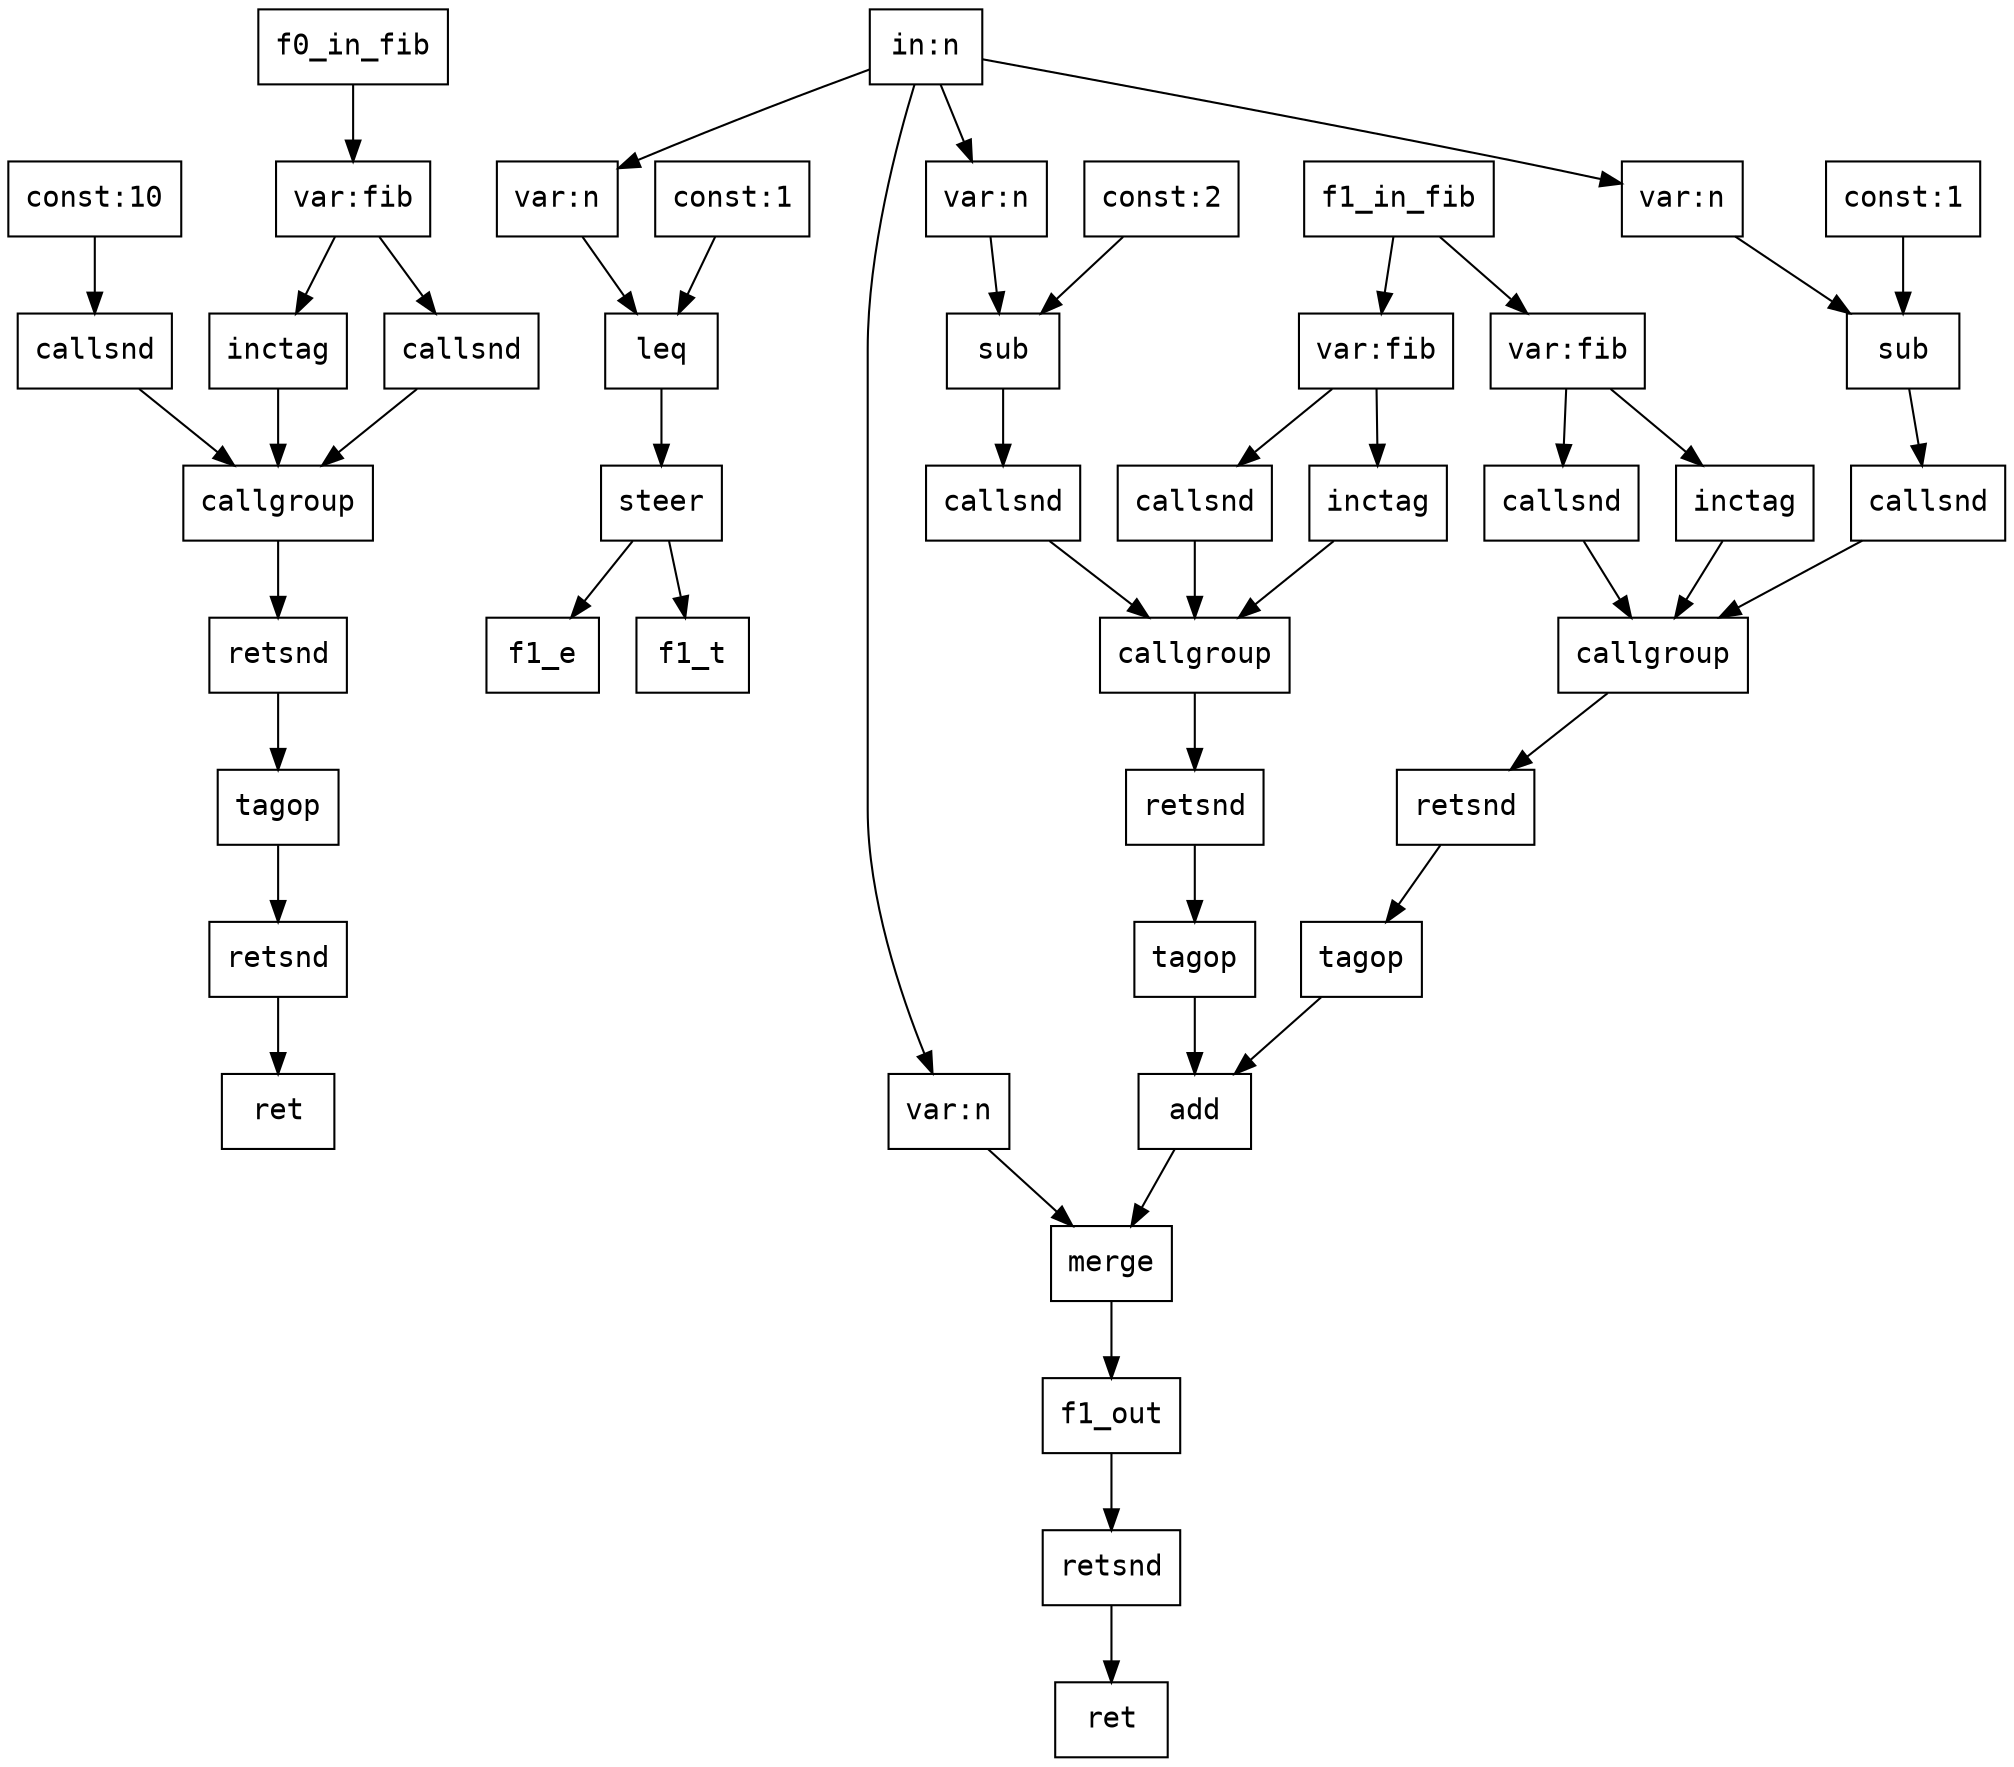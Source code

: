 digraph Dataflow {
  node [shape=record, fontname="Courier"];
  "f0_f_out" [label="var:fib"];
  "f0_in_fib" -> "f0_f_out";
  "f0_x_out" [label="const:10"];
  "f0_inctag" [label="inctag"];
  "f0_f_out" -> "f0_inctag";
  "f0_cg" [label="callgroup"];
  "f0_inctag" -> "f0_cg";
  "f0_cg_snd_fun" [label="callsnd"];
  "f0_f_out" -> "f0_cg_snd_fun";
  "f0_cg_snd_fun" -> "f0_cg";
  "f0_cg_snd_arg" [label="callsnd"];
  "f0_x_out" -> "f0_cg_snd_arg";
  "f0_cg_snd_arg" -> "f0_cg";
  "f0_cg_retsnd" [label="retsnd"];
  "f0_cg" -> "f0_cg_retsnd";
  "f0_out" [label="tagop"];
  "f0_cg_retsnd" -> "f0_out";
  "f0_retsnd" [label="retsnd"];
  "f0_out" -> "f0_retsnd";
  "f0_ret" [label="ret"];
  "f0_retsnd" -> "f0_ret";
  "f1_in_n" [label="in:n"];
  "f1_c_l_out" [label="var:n"];
  "f1_in_n" -> "f1_c_l_out";
  "f1_c_r_out" [label="const:1"];
  "f1_c_out" [label="leq"];
  "f1_c_l_out" -> "f1_c_out";
  "f1_c_r_out" -> "f1_c_out";
  "f1_steer" [label="steer"];
  "f1_c_out" -> "f1_steer";
  "f1_steer" -> "f1_t";
  "f1_steer" -> "f1_e";
  "f1_t_out" [label="var:n"];
  "f1_in_n" -> "f1_t_out";
  "f1_e_l_f_out" [label="var:fib"];
  "f1_in_fib" -> "f1_e_l_f_out";
  "f1_e_l_x_l_out" [label="var:n"];
  "f1_in_n" -> "f1_e_l_x_l_out";
  "f1_e_l_x_r_out" [label="const:1"];
  "f1_e_l_x_out" [label="sub"];
  "f1_e_l_x_l_out" -> "f1_e_l_x_out";
  "f1_e_l_x_r_out" -> "f1_e_l_x_out";
  "f1_e_l_inctag" [label="inctag"];
  "f1_e_l_f_out" -> "f1_e_l_inctag";
  "f1_e_l_cg" [label="callgroup"];
  "f1_e_l_inctag" -> "f1_e_l_cg";
  "f1_e_l_cg_snd_fun" [label="callsnd"];
  "f1_e_l_f_out" -> "f1_e_l_cg_snd_fun";
  "f1_e_l_cg_snd_fun" -> "f1_e_l_cg";
  "f1_e_l_cg_snd_arg" [label="callsnd"];
  "f1_e_l_x_out" -> "f1_e_l_cg_snd_arg";
  "f1_e_l_cg_snd_arg" -> "f1_e_l_cg";
  "f1_e_l_cg_retsnd" [label="retsnd"];
  "f1_e_l_cg" -> "f1_e_l_cg_retsnd";
  "f1_e_l_out" [label="tagop"];
  "f1_e_l_cg_retsnd" -> "f1_e_l_out";
  "f1_e_r_f_out" [label="var:fib"];
  "f1_in_fib" -> "f1_e_r_f_out";
  "f1_e_r_x_l_out" [label="var:n"];
  "f1_in_n" -> "f1_e_r_x_l_out";
  "f1_e_r_x_r_out" [label="const:2"];
  "f1_e_r_x_out" [label="sub"];
  "f1_e_r_x_l_out" -> "f1_e_r_x_out";
  "f1_e_r_x_r_out" -> "f1_e_r_x_out";
  "f1_e_r_inctag" [label="inctag"];
  "f1_e_r_f_out" -> "f1_e_r_inctag";
  "f1_e_r_cg" [label="callgroup"];
  "f1_e_r_inctag" -> "f1_e_r_cg";
  "f1_e_r_cg_snd_fun" [label="callsnd"];
  "f1_e_r_f_out" -> "f1_e_r_cg_snd_fun";
  "f1_e_r_cg_snd_fun" -> "f1_e_r_cg";
  "f1_e_r_cg_snd_arg" [label="callsnd"];
  "f1_e_r_x_out" -> "f1_e_r_cg_snd_arg";
  "f1_e_r_cg_snd_arg" -> "f1_e_r_cg";
  "f1_e_r_cg_retsnd" [label="retsnd"];
  "f1_e_r_cg" -> "f1_e_r_cg_retsnd";
  "f1_e_r_out" [label="tagop"];
  "f1_e_r_cg_retsnd" -> "f1_e_r_out";
  "f1_e_out" [label="add"];
  "f1_e_l_out" -> "f1_e_out";
  "f1_e_r_out" -> "f1_e_out";
  "f1_merge" [label="merge"];
  "f1_t_out" -> "f1_merge";
  "f1_e_out" -> "f1_merge";
  "f1_merge" -> "f1_out";
  "f1_retsnd" [label="retsnd"];
  "f1_out" -> "f1_retsnd";
  "f1_ret" [label="ret"];
  "f1_retsnd" -> "f1_ret";
}
